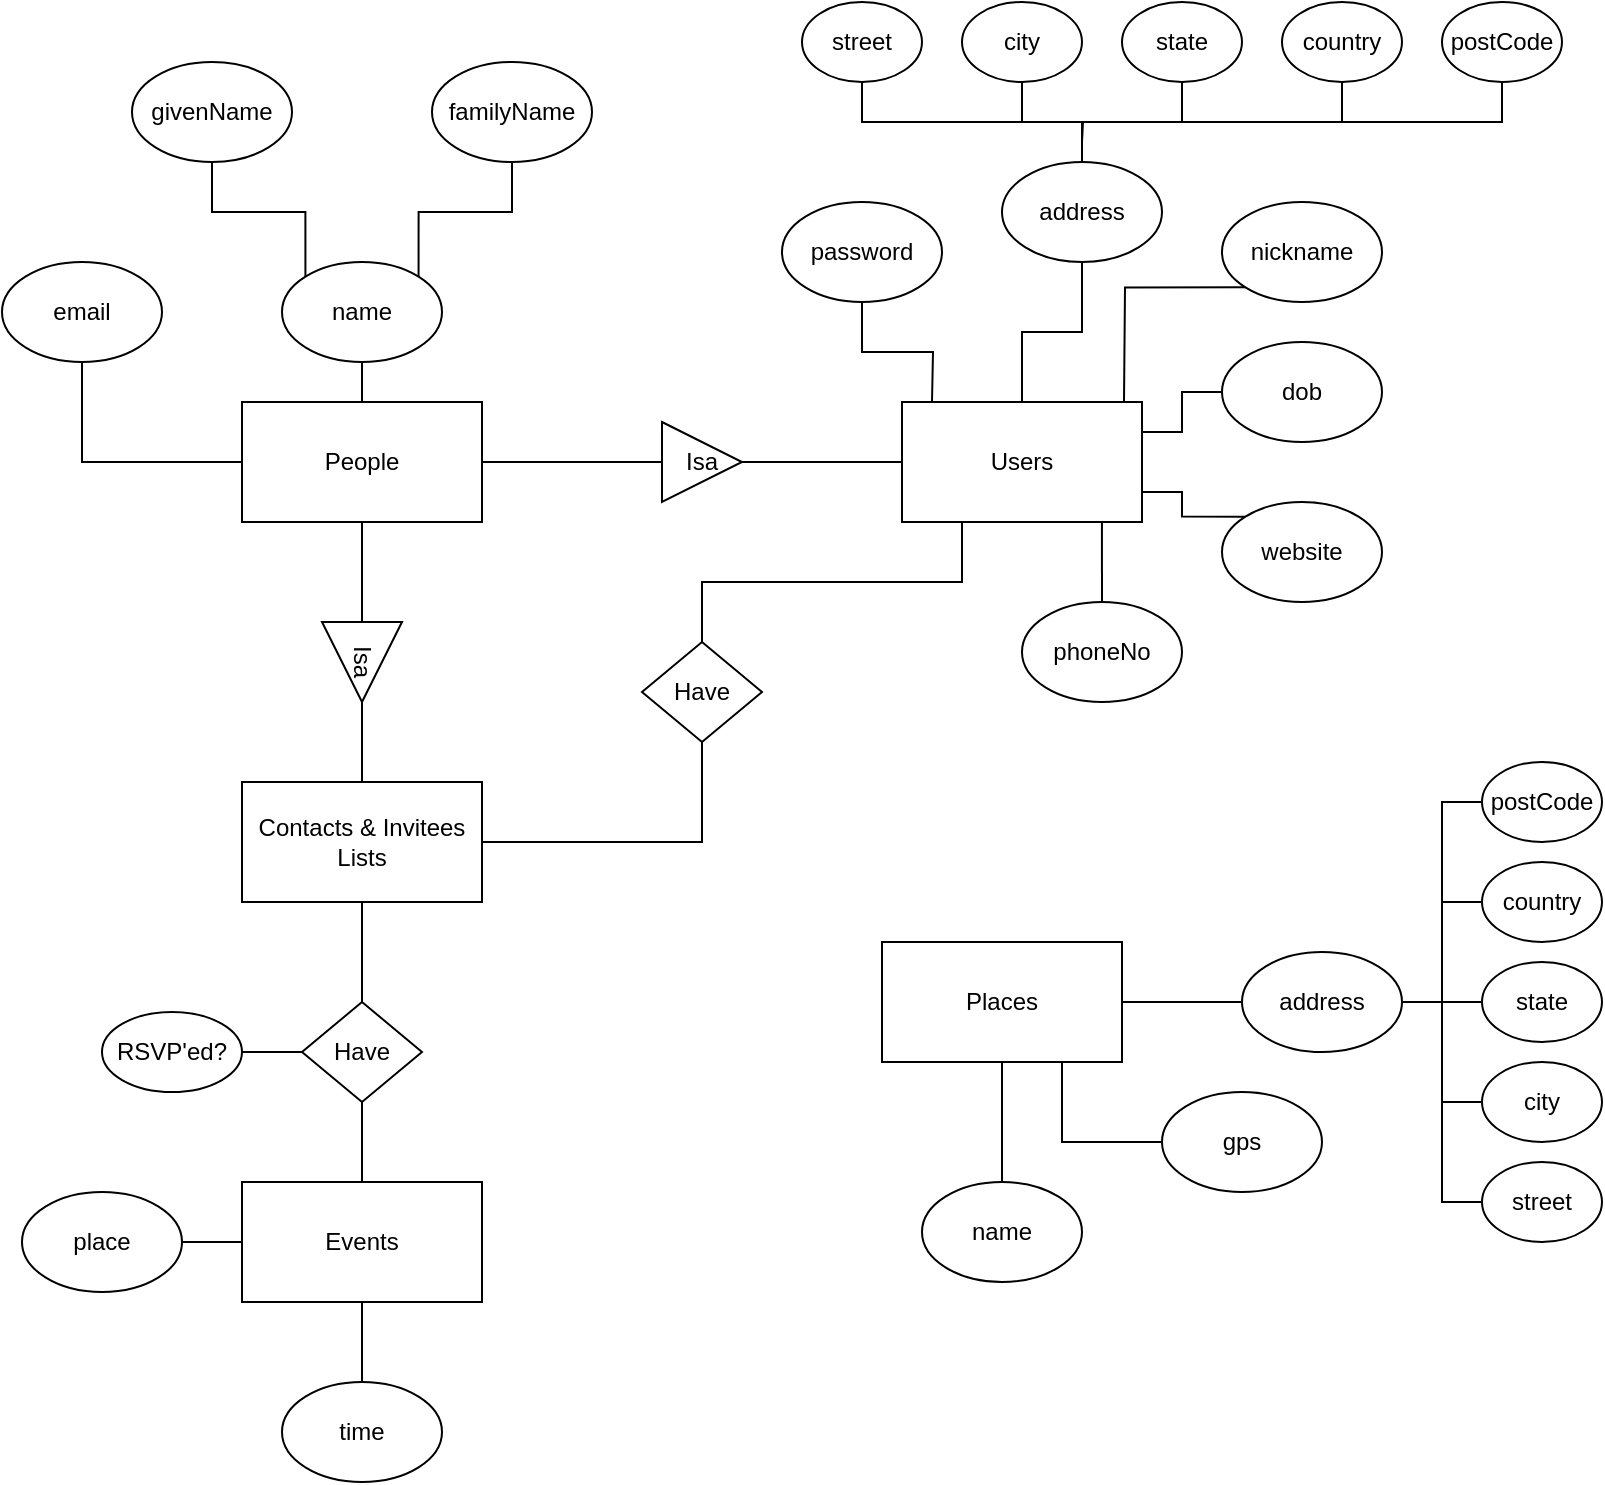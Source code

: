 <mxfile version="14.4.3" type="github">
  <diagram id="R2lEEEUBdFMjLlhIrx00" name="Page-1">
    <mxGraphModel dx="946" dy="1746" grid="1" gridSize="10" guides="1" tooltips="1" connect="1" arrows="1" fold="1" page="1" pageScale="1" pageWidth="850" pageHeight="1100" math="0" shadow="0" extFonts="Permanent Marker^https://fonts.googleapis.com/css?family=Permanent+Marker">
      <root>
        <mxCell id="0" />
        <mxCell id="1" parent="0" />
        <mxCell id="ZMqYGbDEm_XaeI_KLQOW-8" style="edgeStyle=orthogonalEdgeStyle;rounded=0;orthogonalLoop=1;jettySize=auto;html=1;exitX=1;exitY=0.5;exitDx=0;exitDy=0;entryX=0;entryY=0.5;entryDx=0;entryDy=0;endArrow=none;endFill=0;" edge="1" parent="1" source="ZMqYGbDEm_XaeI_KLQOW-1" target="ZMqYGbDEm_XaeI_KLQOW-6">
          <mxGeometry relative="1" as="geometry" />
        </mxCell>
        <mxCell id="ZMqYGbDEm_XaeI_KLQOW-10" style="edgeStyle=orthogonalEdgeStyle;rounded=0;orthogonalLoop=1;jettySize=auto;html=1;exitX=0.5;exitY=1;exitDx=0;exitDy=0;entryX=0;entryY=0.5;entryDx=0;entryDy=0;endArrow=none;endFill=0;" edge="1" parent="1" source="ZMqYGbDEm_XaeI_KLQOW-1" target="ZMqYGbDEm_XaeI_KLQOW-7">
          <mxGeometry relative="1" as="geometry" />
        </mxCell>
        <mxCell id="ZMqYGbDEm_XaeI_KLQOW-1" value="People" style="rounded=0;whiteSpace=wrap;html=1;" vertex="1" parent="1">
          <mxGeometry x="130" y="80" width="120" height="60" as="geometry" />
        </mxCell>
        <mxCell id="ZMqYGbDEm_XaeI_KLQOW-18" style="edgeStyle=orthogonalEdgeStyle;rounded=0;orthogonalLoop=1;jettySize=auto;html=1;exitX=0.25;exitY=1;exitDx=0;exitDy=0;entryX=0.5;entryY=0;entryDx=0;entryDy=0;endArrow=none;endFill=0;" edge="1" parent="1" source="ZMqYGbDEm_XaeI_KLQOW-2" target="ZMqYGbDEm_XaeI_KLQOW-17">
          <mxGeometry relative="1" as="geometry" />
        </mxCell>
        <mxCell id="ZMqYGbDEm_XaeI_KLQOW-2" value="Users" style="rounded=0;whiteSpace=wrap;html=1;" vertex="1" parent="1">
          <mxGeometry x="460" y="80" width="120" height="60" as="geometry" />
        </mxCell>
        <mxCell id="ZMqYGbDEm_XaeI_KLQOW-32" style="edgeStyle=orthogonalEdgeStyle;rounded=0;orthogonalLoop=1;jettySize=auto;html=1;exitX=0;exitY=0.5;exitDx=0;exitDy=0;endArrow=none;endFill=0;" edge="1" parent="1" source="ZMqYGbDEm_XaeI_KLQOW-3" target="ZMqYGbDEm_XaeI_KLQOW-30">
          <mxGeometry relative="1" as="geometry" />
        </mxCell>
        <mxCell id="ZMqYGbDEm_XaeI_KLQOW-33" style="edgeStyle=orthogonalEdgeStyle;rounded=0;orthogonalLoop=1;jettySize=auto;html=1;exitX=0.5;exitY=1;exitDx=0;exitDy=0;entryX=0.5;entryY=0;entryDx=0;entryDy=0;endArrow=none;endFill=0;" edge="1" parent="1" source="ZMqYGbDEm_XaeI_KLQOW-3" target="ZMqYGbDEm_XaeI_KLQOW-31">
          <mxGeometry relative="1" as="geometry" />
        </mxCell>
        <mxCell id="ZMqYGbDEm_XaeI_KLQOW-3" value="Events" style="rounded=0;whiteSpace=wrap;html=1;" vertex="1" parent="1">
          <mxGeometry x="130" y="470" width="120" height="60" as="geometry" />
        </mxCell>
        <mxCell id="ZMqYGbDEm_XaeI_KLQOW-70" style="edgeStyle=orthogonalEdgeStyle;rounded=0;orthogonalLoop=1;jettySize=auto;html=1;exitX=1;exitY=0.5;exitDx=0;exitDy=0;entryX=0;entryY=0.5;entryDx=0;entryDy=0;endArrow=none;endFill=0;" edge="1" parent="1" source="ZMqYGbDEm_XaeI_KLQOW-4" target="ZMqYGbDEm_XaeI_KLQOW-48">
          <mxGeometry relative="1" as="geometry" />
        </mxCell>
        <mxCell id="ZMqYGbDEm_XaeI_KLQOW-74" style="edgeStyle=orthogonalEdgeStyle;rounded=0;orthogonalLoop=1;jettySize=auto;html=1;exitX=0.75;exitY=1;exitDx=0;exitDy=0;entryX=0;entryY=0.5;entryDx=0;entryDy=0;endArrow=none;endFill=0;" edge="1" parent="1" source="ZMqYGbDEm_XaeI_KLQOW-4" target="ZMqYGbDEm_XaeI_KLQOW-72">
          <mxGeometry relative="1" as="geometry" />
        </mxCell>
        <mxCell id="ZMqYGbDEm_XaeI_KLQOW-4" value="Places" style="rounded=0;whiteSpace=wrap;html=1;" vertex="1" parent="1">
          <mxGeometry x="450" y="350" width="120" height="60" as="geometry" />
        </mxCell>
        <mxCell id="ZMqYGbDEm_XaeI_KLQOW-13" style="edgeStyle=orthogonalEdgeStyle;rounded=0;orthogonalLoop=1;jettySize=auto;html=1;exitX=0.5;exitY=1;exitDx=0;exitDy=0;entryX=0.5;entryY=0;entryDx=0;entryDy=0;endArrow=none;endFill=0;" edge="1" parent="1" source="ZMqYGbDEm_XaeI_KLQOW-5" target="ZMqYGbDEm_XaeI_KLQOW-12">
          <mxGeometry relative="1" as="geometry" />
        </mxCell>
        <mxCell id="ZMqYGbDEm_XaeI_KLQOW-5" value="Contacts &amp;amp; Invitees Lists" style="rounded=0;whiteSpace=wrap;html=1;" vertex="1" parent="1">
          <mxGeometry x="130" y="270" width="120" height="60" as="geometry" />
        </mxCell>
        <mxCell id="ZMqYGbDEm_XaeI_KLQOW-9" style="edgeStyle=orthogonalEdgeStyle;rounded=0;orthogonalLoop=1;jettySize=auto;html=1;exitX=1;exitY=0.5;exitDx=0;exitDy=0;entryX=0;entryY=0.5;entryDx=0;entryDy=0;endArrow=none;endFill=0;" edge="1" parent="1" source="ZMqYGbDEm_XaeI_KLQOW-6" target="ZMqYGbDEm_XaeI_KLQOW-2">
          <mxGeometry relative="1" as="geometry" />
        </mxCell>
        <mxCell id="ZMqYGbDEm_XaeI_KLQOW-6" value="Isa" style="triangle;whiteSpace=wrap;html=1;" vertex="1" parent="1">
          <mxGeometry x="340" y="90" width="40" height="40" as="geometry" />
        </mxCell>
        <mxCell id="ZMqYGbDEm_XaeI_KLQOW-11" style="edgeStyle=orthogonalEdgeStyle;rounded=0;orthogonalLoop=1;jettySize=auto;html=1;exitX=1;exitY=0.5;exitDx=0;exitDy=0;entryX=0.5;entryY=0;entryDx=0;entryDy=0;endArrow=none;endFill=0;" edge="1" parent="1" source="ZMqYGbDEm_XaeI_KLQOW-7" target="ZMqYGbDEm_XaeI_KLQOW-5">
          <mxGeometry relative="1" as="geometry" />
        </mxCell>
        <mxCell id="ZMqYGbDEm_XaeI_KLQOW-7" value="Isa" style="triangle;whiteSpace=wrap;html=1;rotation=90;" vertex="1" parent="1">
          <mxGeometry x="170" y="190" width="40" height="40" as="geometry" />
        </mxCell>
        <mxCell id="ZMqYGbDEm_XaeI_KLQOW-14" style="edgeStyle=orthogonalEdgeStyle;rounded=0;orthogonalLoop=1;jettySize=auto;html=1;exitX=0.5;exitY=1;exitDx=0;exitDy=0;entryX=0.5;entryY=0;entryDx=0;entryDy=0;endArrow=none;endFill=0;" edge="1" parent="1" source="ZMqYGbDEm_XaeI_KLQOW-12" target="ZMqYGbDEm_XaeI_KLQOW-3">
          <mxGeometry relative="1" as="geometry" />
        </mxCell>
        <mxCell id="ZMqYGbDEm_XaeI_KLQOW-16" style="edgeStyle=orthogonalEdgeStyle;rounded=0;orthogonalLoop=1;jettySize=auto;html=1;exitX=0;exitY=0.5;exitDx=0;exitDy=0;entryX=1;entryY=0.5;entryDx=0;entryDy=0;endArrow=none;endFill=0;" edge="1" parent="1" source="ZMqYGbDEm_XaeI_KLQOW-12" target="ZMqYGbDEm_XaeI_KLQOW-15">
          <mxGeometry relative="1" as="geometry" />
        </mxCell>
        <mxCell id="ZMqYGbDEm_XaeI_KLQOW-12" value="Have" style="rhombus;whiteSpace=wrap;html=1;" vertex="1" parent="1">
          <mxGeometry x="160" y="380" width="60" height="50" as="geometry" />
        </mxCell>
        <mxCell id="ZMqYGbDEm_XaeI_KLQOW-15" value="RSVP&#39;ed?" style="ellipse;whiteSpace=wrap;html=1;" vertex="1" parent="1">
          <mxGeometry x="60" y="385" width="70" height="40" as="geometry" />
        </mxCell>
        <mxCell id="ZMqYGbDEm_XaeI_KLQOW-19" style="edgeStyle=orthogonalEdgeStyle;rounded=0;orthogonalLoop=1;jettySize=auto;html=1;exitX=0.5;exitY=1;exitDx=0;exitDy=0;entryX=1;entryY=0.5;entryDx=0;entryDy=0;endArrow=none;endFill=0;" edge="1" parent="1" source="ZMqYGbDEm_XaeI_KLQOW-17" target="ZMqYGbDEm_XaeI_KLQOW-5">
          <mxGeometry relative="1" as="geometry" />
        </mxCell>
        <mxCell id="ZMqYGbDEm_XaeI_KLQOW-17" value="Have" style="rhombus;whiteSpace=wrap;html=1;" vertex="1" parent="1">
          <mxGeometry x="330" y="200" width="60" height="50" as="geometry" />
        </mxCell>
        <mxCell id="ZMqYGbDEm_XaeI_KLQOW-26" style="edgeStyle=orthogonalEdgeStyle;rounded=0;orthogonalLoop=1;jettySize=auto;html=1;exitX=0.5;exitY=1;exitDx=0;exitDy=0;entryX=0;entryY=0.5;entryDx=0;entryDy=0;endArrow=none;endFill=0;" edge="1" parent="1" source="ZMqYGbDEm_XaeI_KLQOW-22" target="ZMqYGbDEm_XaeI_KLQOW-1">
          <mxGeometry relative="1" as="geometry" />
        </mxCell>
        <mxCell id="ZMqYGbDEm_XaeI_KLQOW-22" value="email" style="ellipse;whiteSpace=wrap;html=1;" vertex="1" parent="1">
          <mxGeometry x="10" y="10" width="80" height="50" as="geometry" />
        </mxCell>
        <mxCell id="ZMqYGbDEm_XaeI_KLQOW-27" style="edgeStyle=orthogonalEdgeStyle;rounded=0;orthogonalLoop=1;jettySize=auto;html=1;exitX=0.5;exitY=1;exitDx=0;exitDy=0;entryX=0.5;entryY=0;entryDx=0;entryDy=0;endArrow=none;endFill=0;" edge="1" parent="1" source="ZMqYGbDEm_XaeI_KLQOW-23" target="ZMqYGbDEm_XaeI_KLQOW-1">
          <mxGeometry relative="1" as="geometry" />
        </mxCell>
        <mxCell id="ZMqYGbDEm_XaeI_KLQOW-23" value="name" style="ellipse;whiteSpace=wrap;html=1;" vertex="1" parent="1">
          <mxGeometry x="150" y="10" width="80" height="50" as="geometry" />
        </mxCell>
        <mxCell id="ZMqYGbDEm_XaeI_KLQOW-28" style="edgeStyle=orthogonalEdgeStyle;rounded=0;orthogonalLoop=1;jettySize=auto;html=1;exitX=0.5;exitY=1;exitDx=0;exitDy=0;entryX=0;entryY=0;entryDx=0;entryDy=0;endArrow=none;endFill=0;" edge="1" parent="1" source="ZMqYGbDEm_XaeI_KLQOW-24" target="ZMqYGbDEm_XaeI_KLQOW-23">
          <mxGeometry relative="1" as="geometry" />
        </mxCell>
        <mxCell id="ZMqYGbDEm_XaeI_KLQOW-24" value="givenName" style="ellipse;whiteSpace=wrap;html=1;" vertex="1" parent="1">
          <mxGeometry x="75" y="-90" width="80" height="50" as="geometry" />
        </mxCell>
        <mxCell id="ZMqYGbDEm_XaeI_KLQOW-29" style="edgeStyle=orthogonalEdgeStyle;rounded=0;orthogonalLoop=1;jettySize=auto;html=1;exitX=0.5;exitY=1;exitDx=0;exitDy=0;entryX=1;entryY=0;entryDx=0;entryDy=0;endArrow=none;endFill=0;" edge="1" parent="1" source="ZMqYGbDEm_XaeI_KLQOW-25" target="ZMqYGbDEm_XaeI_KLQOW-23">
          <mxGeometry relative="1" as="geometry" />
        </mxCell>
        <mxCell id="ZMqYGbDEm_XaeI_KLQOW-25" value="familyName" style="ellipse;whiteSpace=wrap;html=1;" vertex="1" parent="1">
          <mxGeometry x="225" y="-90" width="80" height="50" as="geometry" />
        </mxCell>
        <mxCell id="ZMqYGbDEm_XaeI_KLQOW-30" value="place" style="ellipse;whiteSpace=wrap;html=1;" vertex="1" parent="1">
          <mxGeometry x="20" y="475" width="80" height="50" as="geometry" />
        </mxCell>
        <mxCell id="ZMqYGbDEm_XaeI_KLQOW-31" value="time" style="ellipse;whiteSpace=wrap;html=1;" vertex="1" parent="1">
          <mxGeometry x="150" y="570" width="80" height="50" as="geometry" />
        </mxCell>
        <mxCell id="ZMqYGbDEm_XaeI_KLQOW-40" style="edgeStyle=orthogonalEdgeStyle;rounded=0;orthogonalLoop=1;jettySize=auto;html=1;exitX=0.5;exitY=1;exitDx=0;exitDy=0;endArrow=none;endFill=0;" edge="1" parent="1" source="ZMqYGbDEm_XaeI_KLQOW-34">
          <mxGeometry relative="1" as="geometry">
            <mxPoint x="475" y="80" as="targetPoint" />
          </mxGeometry>
        </mxCell>
        <mxCell id="ZMqYGbDEm_XaeI_KLQOW-34" value="password" style="ellipse;whiteSpace=wrap;html=1;" vertex="1" parent="1">
          <mxGeometry x="400" y="-20" width="80" height="50" as="geometry" />
        </mxCell>
        <mxCell id="ZMqYGbDEm_XaeI_KLQOW-41" style="edgeStyle=orthogonalEdgeStyle;rounded=0;orthogonalLoop=1;jettySize=auto;html=1;exitX=0.5;exitY=1;exitDx=0;exitDy=0;entryX=0.5;entryY=0;entryDx=0;entryDy=0;endArrow=none;endFill=0;" edge="1" parent="1" source="ZMqYGbDEm_XaeI_KLQOW-35" target="ZMqYGbDEm_XaeI_KLQOW-2">
          <mxGeometry relative="1" as="geometry" />
        </mxCell>
        <mxCell id="ZMqYGbDEm_XaeI_KLQOW-35" value="address" style="ellipse;whiteSpace=wrap;html=1;" vertex="1" parent="1">
          <mxGeometry x="510" y="-40" width="80" height="50" as="geometry" />
        </mxCell>
        <mxCell id="ZMqYGbDEm_XaeI_KLQOW-43" style="edgeStyle=orthogonalEdgeStyle;rounded=0;orthogonalLoop=1;jettySize=auto;html=1;exitX=0;exitY=1;exitDx=0;exitDy=0;endArrow=none;endFill=0;" edge="1" parent="1" source="ZMqYGbDEm_XaeI_KLQOW-36">
          <mxGeometry relative="1" as="geometry">
            <mxPoint x="571" y="80" as="targetPoint" />
          </mxGeometry>
        </mxCell>
        <mxCell id="ZMqYGbDEm_XaeI_KLQOW-36" value="nickname" style="ellipse;whiteSpace=wrap;html=1;" vertex="1" parent="1">
          <mxGeometry x="620" y="-20" width="80" height="50" as="geometry" />
        </mxCell>
        <mxCell id="ZMqYGbDEm_XaeI_KLQOW-44" style="edgeStyle=orthogonalEdgeStyle;rounded=0;orthogonalLoop=1;jettySize=auto;html=1;exitX=0;exitY=0.5;exitDx=0;exitDy=0;entryX=1;entryY=0.25;entryDx=0;entryDy=0;endArrow=none;endFill=0;" edge="1" parent="1" source="ZMqYGbDEm_XaeI_KLQOW-37" target="ZMqYGbDEm_XaeI_KLQOW-2">
          <mxGeometry relative="1" as="geometry" />
        </mxCell>
        <mxCell id="ZMqYGbDEm_XaeI_KLQOW-37" value="dob" style="ellipse;whiteSpace=wrap;html=1;" vertex="1" parent="1">
          <mxGeometry x="620" y="50" width="80" height="50" as="geometry" />
        </mxCell>
        <mxCell id="ZMqYGbDEm_XaeI_KLQOW-45" style="edgeStyle=orthogonalEdgeStyle;rounded=0;orthogonalLoop=1;jettySize=auto;html=1;exitX=0;exitY=0;exitDx=0;exitDy=0;entryX=1;entryY=0.75;entryDx=0;entryDy=0;endArrow=none;endFill=0;" edge="1" parent="1" source="ZMqYGbDEm_XaeI_KLQOW-38" target="ZMqYGbDEm_XaeI_KLQOW-2">
          <mxGeometry relative="1" as="geometry" />
        </mxCell>
        <mxCell id="ZMqYGbDEm_XaeI_KLQOW-38" value="website" style="ellipse;whiteSpace=wrap;html=1;" vertex="1" parent="1">
          <mxGeometry x="620" y="130" width="80" height="50" as="geometry" />
        </mxCell>
        <mxCell id="ZMqYGbDEm_XaeI_KLQOW-46" style="edgeStyle=orthogonalEdgeStyle;rounded=0;orthogonalLoop=1;jettySize=auto;html=1;exitX=0.5;exitY=0;exitDx=0;exitDy=0;entryX=0.833;entryY=1;entryDx=0;entryDy=0;entryPerimeter=0;endArrow=none;endFill=0;" edge="1" parent="1" source="ZMqYGbDEm_XaeI_KLQOW-39" target="ZMqYGbDEm_XaeI_KLQOW-2">
          <mxGeometry relative="1" as="geometry" />
        </mxCell>
        <mxCell id="ZMqYGbDEm_XaeI_KLQOW-39" value="phoneNo" style="ellipse;whiteSpace=wrap;html=1;" vertex="1" parent="1">
          <mxGeometry x="520" y="180" width="80" height="50" as="geometry" />
        </mxCell>
        <mxCell id="ZMqYGbDEm_XaeI_KLQOW-71" style="edgeStyle=orthogonalEdgeStyle;rounded=0;orthogonalLoop=1;jettySize=auto;html=1;exitX=0.5;exitY=0;exitDx=0;exitDy=0;entryX=0.5;entryY=1;entryDx=0;entryDy=0;endArrow=none;endFill=0;" edge="1" parent="1" source="ZMqYGbDEm_XaeI_KLQOW-47" target="ZMqYGbDEm_XaeI_KLQOW-4">
          <mxGeometry relative="1" as="geometry" />
        </mxCell>
        <mxCell id="ZMqYGbDEm_XaeI_KLQOW-47" value="name" style="ellipse;whiteSpace=wrap;html=1;" vertex="1" parent="1">
          <mxGeometry x="470" y="470" width="80" height="50" as="geometry" />
        </mxCell>
        <mxCell id="ZMqYGbDEm_XaeI_KLQOW-65" style="edgeStyle=orthogonalEdgeStyle;rounded=0;orthogonalLoop=1;jettySize=auto;html=1;exitX=1;exitY=0.5;exitDx=0;exitDy=0;entryX=0;entryY=0.5;entryDx=0;entryDy=0;endArrow=none;endFill=0;" edge="1" parent="1" source="ZMqYGbDEm_XaeI_KLQOW-48" target="ZMqYGbDEm_XaeI_KLQOW-51">
          <mxGeometry relative="1" as="geometry" />
        </mxCell>
        <mxCell id="ZMqYGbDEm_XaeI_KLQOW-48" value="address" style="ellipse;whiteSpace=wrap;html=1;" vertex="1" parent="1">
          <mxGeometry x="630" y="355" width="80" height="50" as="geometry" />
        </mxCell>
        <mxCell id="ZMqYGbDEm_XaeI_KLQOW-69" style="edgeStyle=orthogonalEdgeStyle;rounded=0;orthogonalLoop=1;jettySize=auto;html=1;exitX=0;exitY=0.5;exitDx=0;exitDy=0;entryX=1;entryY=0.5;entryDx=0;entryDy=0;endArrow=none;endFill=0;" edge="1" parent="1" source="ZMqYGbDEm_XaeI_KLQOW-49" target="ZMqYGbDEm_XaeI_KLQOW-48">
          <mxGeometry relative="1" as="geometry" />
        </mxCell>
        <mxCell id="ZMqYGbDEm_XaeI_KLQOW-49" value="street" style="ellipse;whiteSpace=wrap;html=1;" vertex="1" parent="1">
          <mxGeometry x="750" y="460" width="60" height="40" as="geometry" />
        </mxCell>
        <mxCell id="ZMqYGbDEm_XaeI_KLQOW-68" style="edgeStyle=orthogonalEdgeStyle;rounded=0;orthogonalLoop=1;jettySize=auto;html=1;exitX=0;exitY=0.5;exitDx=0;exitDy=0;entryX=1;entryY=0.5;entryDx=0;entryDy=0;endArrow=none;endFill=0;" edge="1" parent="1" source="ZMqYGbDEm_XaeI_KLQOW-50" target="ZMqYGbDEm_XaeI_KLQOW-48">
          <mxGeometry relative="1" as="geometry" />
        </mxCell>
        <mxCell id="ZMqYGbDEm_XaeI_KLQOW-50" value="city" style="ellipse;whiteSpace=wrap;html=1;" vertex="1" parent="1">
          <mxGeometry x="750" y="410" width="60" height="40" as="geometry" />
        </mxCell>
        <mxCell id="ZMqYGbDEm_XaeI_KLQOW-51" value="state" style="ellipse;whiteSpace=wrap;html=1;" vertex="1" parent="1">
          <mxGeometry x="750" y="360" width="60" height="40" as="geometry" />
        </mxCell>
        <mxCell id="ZMqYGbDEm_XaeI_KLQOW-67" style="edgeStyle=orthogonalEdgeStyle;rounded=0;orthogonalLoop=1;jettySize=auto;html=1;exitX=0;exitY=0.5;exitDx=0;exitDy=0;entryX=1;entryY=0.5;entryDx=0;entryDy=0;endArrow=none;endFill=0;" edge="1" parent="1" source="ZMqYGbDEm_XaeI_KLQOW-52" target="ZMqYGbDEm_XaeI_KLQOW-48">
          <mxGeometry relative="1" as="geometry" />
        </mxCell>
        <mxCell id="ZMqYGbDEm_XaeI_KLQOW-52" value="country" style="ellipse;whiteSpace=wrap;html=1;" vertex="1" parent="1">
          <mxGeometry x="750" y="310" width="60" height="40" as="geometry" />
        </mxCell>
        <mxCell id="ZMqYGbDEm_XaeI_KLQOW-66" style="edgeStyle=orthogonalEdgeStyle;rounded=0;orthogonalLoop=1;jettySize=auto;html=1;exitX=0;exitY=0.5;exitDx=0;exitDy=0;entryX=1;entryY=0.5;entryDx=0;entryDy=0;endArrow=none;endFill=0;" edge="1" parent="1" source="ZMqYGbDEm_XaeI_KLQOW-53" target="ZMqYGbDEm_XaeI_KLQOW-48">
          <mxGeometry relative="1" as="geometry" />
        </mxCell>
        <mxCell id="ZMqYGbDEm_XaeI_KLQOW-53" value="postCode" style="ellipse;whiteSpace=wrap;html=1;" vertex="1" parent="1">
          <mxGeometry x="750" y="260" width="60" height="40" as="geometry" />
        </mxCell>
        <mxCell id="ZMqYGbDEm_XaeI_KLQOW-60" style="edgeStyle=orthogonalEdgeStyle;rounded=0;orthogonalLoop=1;jettySize=auto;html=1;exitX=0.5;exitY=1;exitDx=0;exitDy=0;endArrow=none;endFill=0;" edge="1" parent="1" source="ZMqYGbDEm_XaeI_KLQOW-54" target="ZMqYGbDEm_XaeI_KLQOW-35">
          <mxGeometry relative="1" as="geometry" />
        </mxCell>
        <mxCell id="ZMqYGbDEm_XaeI_KLQOW-54" value="street" style="ellipse;whiteSpace=wrap;html=1;" vertex="1" parent="1">
          <mxGeometry x="410" y="-120" width="60" height="40" as="geometry" />
        </mxCell>
        <mxCell id="ZMqYGbDEm_XaeI_KLQOW-61" style="edgeStyle=orthogonalEdgeStyle;rounded=0;orthogonalLoop=1;jettySize=auto;html=1;exitX=0.5;exitY=1;exitDx=0;exitDy=0;endArrow=none;endFill=0;" edge="1" parent="1" source="ZMqYGbDEm_XaeI_KLQOW-55">
          <mxGeometry relative="1" as="geometry">
            <mxPoint x="550" y="-50" as="targetPoint" />
          </mxGeometry>
        </mxCell>
        <mxCell id="ZMqYGbDEm_XaeI_KLQOW-55" value="city" style="ellipse;whiteSpace=wrap;html=1;" vertex="1" parent="1">
          <mxGeometry x="490" y="-120" width="60" height="40" as="geometry" />
        </mxCell>
        <mxCell id="ZMqYGbDEm_XaeI_KLQOW-62" style="edgeStyle=orthogonalEdgeStyle;rounded=0;orthogonalLoop=1;jettySize=auto;html=1;exitX=0.5;exitY=1;exitDx=0;exitDy=0;entryX=0.5;entryY=0;entryDx=0;entryDy=0;endArrow=none;endFill=0;" edge="1" parent="1" source="ZMqYGbDEm_XaeI_KLQOW-56" target="ZMqYGbDEm_XaeI_KLQOW-35">
          <mxGeometry relative="1" as="geometry" />
        </mxCell>
        <mxCell id="ZMqYGbDEm_XaeI_KLQOW-56" value="state" style="ellipse;whiteSpace=wrap;html=1;" vertex="1" parent="1">
          <mxGeometry x="570" y="-120" width="60" height="40" as="geometry" />
        </mxCell>
        <mxCell id="ZMqYGbDEm_XaeI_KLQOW-63" style="edgeStyle=orthogonalEdgeStyle;rounded=0;orthogonalLoop=1;jettySize=auto;html=1;exitX=0.5;exitY=1;exitDx=0;exitDy=0;entryX=0.5;entryY=0;entryDx=0;entryDy=0;endArrow=none;endFill=0;" edge="1" parent="1" source="ZMqYGbDEm_XaeI_KLQOW-57" target="ZMqYGbDEm_XaeI_KLQOW-35">
          <mxGeometry relative="1" as="geometry" />
        </mxCell>
        <mxCell id="ZMqYGbDEm_XaeI_KLQOW-57" value="country" style="ellipse;whiteSpace=wrap;html=1;" vertex="1" parent="1">
          <mxGeometry x="650" y="-120" width="60" height="40" as="geometry" />
        </mxCell>
        <mxCell id="ZMqYGbDEm_XaeI_KLQOW-64" style="edgeStyle=orthogonalEdgeStyle;rounded=0;orthogonalLoop=1;jettySize=auto;html=1;exitX=0.5;exitY=1;exitDx=0;exitDy=0;entryX=0.5;entryY=0;entryDx=0;entryDy=0;endArrow=none;endFill=0;" edge="1" parent="1" source="ZMqYGbDEm_XaeI_KLQOW-58" target="ZMqYGbDEm_XaeI_KLQOW-35">
          <mxGeometry relative="1" as="geometry" />
        </mxCell>
        <mxCell id="ZMqYGbDEm_XaeI_KLQOW-58" value="postCode" style="ellipse;whiteSpace=wrap;html=1;" vertex="1" parent="1">
          <mxGeometry x="730" y="-120" width="60" height="40" as="geometry" />
        </mxCell>
        <mxCell id="ZMqYGbDEm_XaeI_KLQOW-72" value="gps" style="ellipse;whiteSpace=wrap;html=1;" vertex="1" parent="1">
          <mxGeometry x="590" y="425" width="80" height="50" as="geometry" />
        </mxCell>
      </root>
    </mxGraphModel>
  </diagram>
</mxfile>
